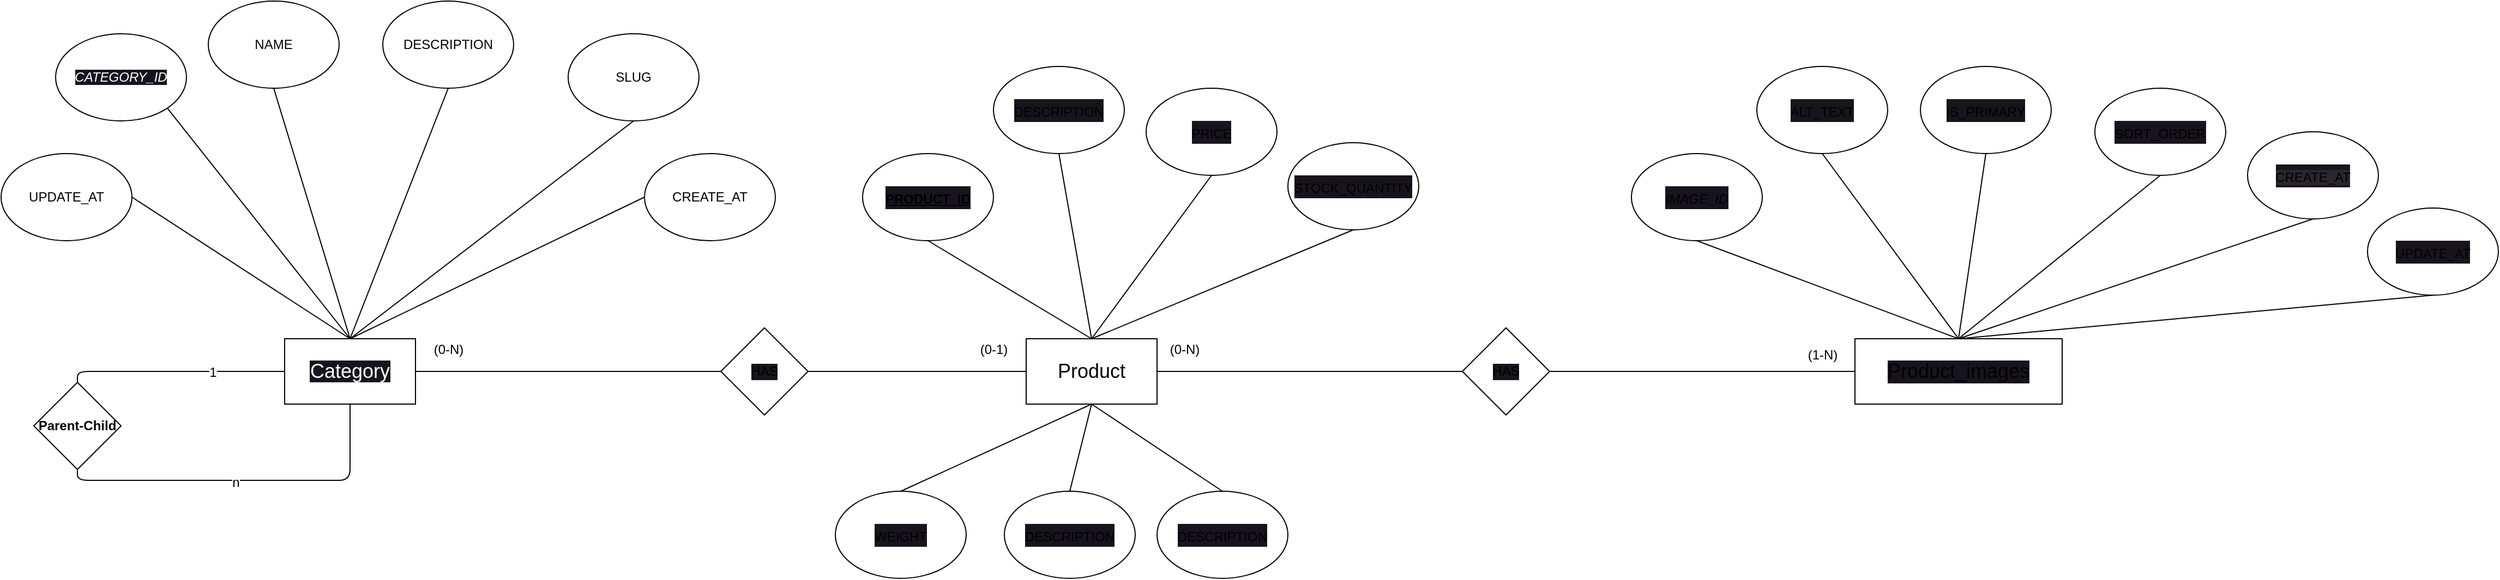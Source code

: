 <mxfile>
    <diagram id="ZuZ0NZf9SKrSVg9AD1OI" name="ERD">
        <mxGraphModel dx="1248" dy="889" grid="1" gridSize="10" guides="1" tooltips="1" connect="1" arrows="1" fold="1" page="1" pageScale="1" pageWidth="850" pageHeight="1100" math="0" shadow="0">
            <root>
                <mxCell id="0"/>
                <mxCell id="1" parent="0"/>
                <mxCell id="16" style="edgeStyle=none;html=1;exitX=0.5;exitY=0;exitDx=0;exitDy=0;entryX=1;entryY=0.5;entryDx=0;entryDy=0;endArrow=none;endFill=0;" parent="1" source="2" target="8" edge="1">
                    <mxGeometry relative="1" as="geometry"/>
                </mxCell>
                <mxCell id="17" style="edgeStyle=none;html=1;exitX=0.5;exitY=0;exitDx=0;exitDy=0;entryX=1;entryY=1;entryDx=0;entryDy=0;endArrow=none;endFill=0;" parent="1" source="2" target="3" edge="1">
                    <mxGeometry relative="1" as="geometry"/>
                </mxCell>
                <mxCell id="18" style="edgeStyle=none;html=1;exitX=0.5;exitY=0;exitDx=0;exitDy=0;entryX=0.5;entryY=1;entryDx=0;entryDy=0;endArrow=none;endFill=0;" parent="1" source="2" target="4" edge="1">
                    <mxGeometry relative="1" as="geometry"/>
                </mxCell>
                <mxCell id="19" style="edgeStyle=none;html=1;exitX=0.5;exitY=0;exitDx=0;exitDy=0;entryX=0.5;entryY=1;entryDx=0;entryDy=0;endArrow=none;endFill=0;" parent="1" source="2" target="5" edge="1">
                    <mxGeometry relative="1" as="geometry"/>
                </mxCell>
                <mxCell id="20" style="edgeStyle=none;html=1;exitX=0.5;exitY=0;exitDx=0;exitDy=0;entryX=0.5;entryY=1;entryDx=0;entryDy=0;endArrow=none;endFill=0;" parent="1" source="2" target="6" edge="1">
                    <mxGeometry relative="1" as="geometry"/>
                </mxCell>
                <mxCell id="21" style="edgeStyle=none;html=1;exitX=0.5;exitY=0;exitDx=0;exitDy=0;entryX=0;entryY=0.5;entryDx=0;entryDy=0;endArrow=none;endFill=0;" parent="1" source="2" target="7" edge="1">
                    <mxGeometry relative="1" as="geometry"/>
                </mxCell>
                <mxCell id="24" style="edgeStyle=orthogonalEdgeStyle;html=1;exitX=0.5;exitY=1;exitDx=0;exitDy=0;entryX=0.5;entryY=1;entryDx=0;entryDy=0;endArrow=none;endFill=0;" parent="1" source="2" target="22" edge="1">
                    <mxGeometry relative="1" as="geometry"/>
                </mxCell>
                <mxCell id="29" value="&lt;font style=&quot;font-size: 12px;&quot;&gt;n&lt;/font&gt;" style="edgeLabel;html=1;align=center;verticalAlign=middle;resizable=0;points=[];" vertex="1" connectable="0" parent="24">
                    <mxGeometry x="0.063" y="2" relative="1" as="geometry">
                        <mxPoint as="offset"/>
                    </mxGeometry>
                </mxCell>
                <mxCell id="52" style="edgeStyle=orthogonalEdgeStyle;html=1;exitX=1;exitY=0.5;exitDx=0;exitDy=0;fontFamily=Helvetica;fontSize=12;endArrow=none;endFill=0;" edge="1" parent="1" source="2" target="51">
                    <mxGeometry relative="1" as="geometry"/>
                </mxCell>
                <mxCell id="2" value="&lt;div style=&quot;color: rgb(255, 255, 255); font-size: 18px; line-height: 27px;&quot;&gt;&lt;span style=&quot;background-color: rgb(24, 20, 29);&quot;&gt;Category&lt;/span&gt;&lt;/div&gt;" style="rounded=0;whiteSpace=wrap;html=1;" parent="1" vertex="1">
                    <mxGeometry x="260" y="360" width="120" height="60" as="geometry"/>
                </mxCell>
                <mxCell id="3" value="&lt;font color=&quot;#ffffff&quot;&gt;&lt;span style=&quot;background-color: rgb(24, 20, 29);&quot;&gt;&lt;i&gt;CATEGORY_ID&lt;/i&gt;&lt;/span&gt;&lt;/font&gt;" style="ellipse;whiteSpace=wrap;html=1;" parent="1" vertex="1">
                    <mxGeometry x="50" y="80" width="120" height="80" as="geometry"/>
                </mxCell>
                <mxCell id="4" value="NAME" style="ellipse;whiteSpace=wrap;html=1;" parent="1" vertex="1">
                    <mxGeometry x="190" y="50" width="120" height="80" as="geometry"/>
                </mxCell>
                <mxCell id="5" value="DESCRIPTION" style="ellipse;whiteSpace=wrap;html=1;" parent="1" vertex="1">
                    <mxGeometry x="350" y="50" width="120" height="80" as="geometry"/>
                </mxCell>
                <mxCell id="6" value="SLUG" style="ellipse;whiteSpace=wrap;html=1;" parent="1" vertex="1">
                    <mxGeometry x="520" y="80" width="120" height="80" as="geometry"/>
                </mxCell>
                <mxCell id="7" value="CREATE_AT" style="ellipse;whiteSpace=wrap;html=1;" parent="1" vertex="1">
                    <mxGeometry x="590" y="190" width="120" height="80" as="geometry"/>
                </mxCell>
                <mxCell id="8" value="UPDATE_AT" style="ellipse;whiteSpace=wrap;html=1;" parent="1" vertex="1">
                    <mxGeometry y="190" width="120" height="80" as="geometry"/>
                </mxCell>
                <mxCell id="49" style="edgeStyle=orthogonalEdgeStyle;html=1;exitX=0.5;exitY=0;exitDx=0;exitDy=0;entryX=0;entryY=0.5;entryDx=0;entryDy=0;fontFamily=Helvetica;fontSize=12;endArrow=none;endFill=0;" edge="1" parent="1" source="22" target="2">
                    <mxGeometry relative="1" as="geometry"/>
                </mxCell>
                <mxCell id="50" value="1" style="edgeLabel;html=1;align=center;verticalAlign=middle;resizable=0;points=[];fontSize=12;fontFamily=Helvetica;" vertex="1" connectable="0" parent="49">
                    <mxGeometry x="0.333" y="-1" relative="1" as="geometry">
                        <mxPoint as="offset"/>
                    </mxGeometry>
                </mxCell>
                <mxCell id="22" value="&lt;b&gt;Parent-Child&lt;/b&gt;" style="rhombus;whiteSpace=wrap;html=1;" parent="1" vertex="1">
                    <mxGeometry x="30" y="400" width="80" height="80" as="geometry"/>
                </mxCell>
                <mxCell id="60" style="edgeStyle=none;html=1;exitX=0.5;exitY=0;exitDx=0;exitDy=0;entryX=0.5;entryY=1;entryDx=0;entryDy=0;fontFamily=Helvetica;fontSize=12;endArrow=none;endFill=0;" edge="1" parent="1" source="30" target="32">
                    <mxGeometry relative="1" as="geometry"/>
                </mxCell>
                <mxCell id="61" style="edgeStyle=none;html=1;exitX=0.5;exitY=0;exitDx=0;exitDy=0;entryX=0.5;entryY=1;entryDx=0;entryDy=0;fontFamily=Helvetica;fontSize=12;endArrow=none;endFill=0;" edge="1" parent="1" source="30" target="33">
                    <mxGeometry relative="1" as="geometry"/>
                </mxCell>
                <mxCell id="79" style="edgeStyle=none;html=1;exitX=0.5;exitY=1;exitDx=0;exitDy=0;entryX=0.5;entryY=0;entryDx=0;entryDy=0;fontFamily=Helvetica;fontSize=12;endArrow=none;endFill=0;" edge="1" parent="1" source="30" target="75">
                    <mxGeometry relative="1" as="geometry"/>
                </mxCell>
                <mxCell id="30" value="&lt;font style=&quot;font-size: 18px;&quot;&gt;Product&lt;/font&gt;" style="rounded=0;whiteSpace=wrap;html=1;fontSize=12;" vertex="1" parent="1">
                    <mxGeometry x="940" y="360" width="120" height="60" as="geometry"/>
                </mxCell>
                <mxCell id="40" style="edgeStyle=none;html=1;exitX=0.5;exitY=0;exitDx=0;exitDy=0;entryX=0.5;entryY=1;entryDx=0;entryDy=0;fontSize=18;endArrow=none;endFill=0;" edge="1" parent="1" source="31" target="35">
                    <mxGeometry relative="1" as="geometry"/>
                </mxCell>
                <mxCell id="41" style="edgeStyle=none;html=1;exitX=0.5;exitY=0;exitDx=0;exitDy=0;entryX=0.5;entryY=1;entryDx=0;entryDy=0;fontSize=18;endArrow=none;endFill=0;" edge="1" parent="1" source="31" target="36">
                    <mxGeometry relative="1" as="geometry"/>
                </mxCell>
                <mxCell id="42" style="edgeStyle=none;html=1;exitX=0.5;exitY=0;exitDx=0;exitDy=0;entryX=0.5;entryY=1;entryDx=0;entryDy=0;fontSize=18;endArrow=none;endFill=0;" edge="1" parent="1" source="31" target="37">
                    <mxGeometry relative="1" as="geometry"/>
                </mxCell>
                <mxCell id="44" style="edgeStyle=none;html=1;exitX=0.5;exitY=0;exitDx=0;exitDy=0;entryX=0.5;entryY=1;entryDx=0;entryDy=0;fontSize=18;endArrow=none;endFill=0;" edge="1" parent="1" source="31" target="38">
                    <mxGeometry relative="1" as="geometry">
                        <mxPoint x="2030" y="280" as="targetPoint"/>
                    </mxGeometry>
                </mxCell>
                <mxCell id="71" style="edgeStyle=none;html=1;exitX=0.5;exitY=0;exitDx=0;exitDy=0;entryX=0.5;entryY=1;entryDx=0;entryDy=0;fontFamily=Helvetica;fontSize=12;endArrow=none;endFill=0;" edge="1" parent="1" source="31" target="67">
                    <mxGeometry relative="1" as="geometry"/>
                </mxCell>
                <mxCell id="72" style="edgeStyle=none;html=1;exitX=0.5;exitY=0;exitDx=0;exitDy=0;entryX=0.5;entryY=1;entryDx=0;entryDy=0;fontFamily=Helvetica;fontSize=12;endArrow=none;endFill=0;" edge="1" parent="1" source="31" target="70">
                    <mxGeometry relative="1" as="geometry"/>
                </mxCell>
                <mxCell id="31" value="Product_images" style="rounded=0;whiteSpace=wrap;html=1;labelBackgroundColor=#18141d;fontSize=18;" vertex="1" parent="1">
                    <mxGeometry x="1700" y="360" width="190" height="60" as="geometry"/>
                </mxCell>
                <mxCell id="32" value="&lt;font style=&quot;font-size: 12px;&quot;&gt;&lt;u&gt;&lt;b&gt;PRODUCT_ID&lt;/b&gt;&lt;/u&gt;&lt;/font&gt;" style="ellipse;whiteSpace=wrap;html=1;labelBackgroundColor=#18141d;fontSize=18;" vertex="1" parent="1">
                    <mxGeometry x="790" y="190" width="120" height="80" as="geometry"/>
                </mxCell>
                <mxCell id="33" value="&lt;font style=&quot;font-size: 12px;&quot;&gt;DESCRIPTION&lt;/font&gt;" style="ellipse;whiteSpace=wrap;html=1;labelBackgroundColor=#18141d;fontSize=18;" vertex="1" parent="1">
                    <mxGeometry x="910" y="110" width="120" height="80" as="geometry"/>
                </mxCell>
                <mxCell id="35" value="&lt;font style=&quot;font-size: 12px;&quot;&gt;&lt;i&gt;IMAGE_ID&lt;/i&gt;&lt;/font&gt;" style="ellipse;whiteSpace=wrap;html=1;labelBackgroundColor=#18141d;fontSize=18;" vertex="1" parent="1">
                    <mxGeometry x="1495" y="190" width="120" height="80" as="geometry"/>
                </mxCell>
                <mxCell id="36" value="&lt;font style=&quot;font-size: 12px;&quot;&gt;ALT_TEXT&lt;/font&gt;" style="ellipse;whiteSpace=wrap;html=1;labelBackgroundColor=#18141d;fontSize=18;" vertex="1" parent="1">
                    <mxGeometry x="1610" y="110" width="120" height="80" as="geometry"/>
                </mxCell>
                <mxCell id="37" value="&lt;font style=&quot;font-size: 12px;&quot;&gt;IS_PRIMARY&lt;/font&gt;" style="ellipse;whiteSpace=wrap;html=1;labelBackgroundColor=#18141d;fontSize=18;" vertex="1" parent="1">
                    <mxGeometry x="1760" y="110" width="120" height="80" as="geometry"/>
                </mxCell>
                <mxCell id="38" value="&lt;font style=&quot;font-size: 12px;&quot;&gt;SORT_ORDER&lt;/font&gt;" style="ellipse;whiteSpace=wrap;html=1;labelBackgroundColor=#18141d;fontSize=18;" vertex="1" parent="1">
                    <mxGeometry x="1920" y="130" width="120" height="80" as="geometry"/>
                </mxCell>
                <mxCell id="47" style="edgeStyle=none;html=1;exitX=0;exitY=0.5;exitDx=0;exitDy=0;entryX=1;entryY=0.5;entryDx=0;entryDy=0;fontFamily=Helvetica;fontSize=12;endArrow=none;endFill=0;" edge="1" parent="1" source="45" target="30">
                    <mxGeometry relative="1" as="geometry"/>
                </mxCell>
                <mxCell id="48" style="edgeStyle=none;html=1;exitX=1;exitY=0.5;exitDx=0;exitDy=0;entryX=0;entryY=0.5;entryDx=0;entryDy=0;fontFamily=Helvetica;fontSize=12;endArrow=none;endFill=0;" edge="1" parent="1" source="45" target="31">
                    <mxGeometry relative="1" as="geometry"/>
                </mxCell>
                <mxCell id="45" value="HAS" style="rhombus;whiteSpace=wrap;html=1;labelBackgroundColor=#18141d;fontFamily=Helvetica;fontSize=12;" vertex="1" parent="1">
                    <mxGeometry x="1340" y="350" width="80" height="80" as="geometry"/>
                </mxCell>
                <mxCell id="53" style="html=1;exitX=1;exitY=0.5;exitDx=0;exitDy=0;fontFamily=Helvetica;fontSize=12;endArrow=none;endFill=0;" edge="1" parent="1" source="51" target="30">
                    <mxGeometry relative="1" as="geometry"/>
                </mxCell>
                <mxCell id="51" value="HAS" style="rhombus;whiteSpace=wrap;html=1;labelBackgroundColor=#18141d;fontFamily=Helvetica;fontSize=12;" vertex="1" parent="1">
                    <mxGeometry x="660" y="350" width="80" height="80" as="geometry"/>
                </mxCell>
                <mxCell id="54" value="(0-N)" style="text;html=1;align=center;verticalAlign=middle;resizable=0;points=[];autosize=1;strokeColor=none;fillColor=none;fontSize=12;fontFamily=Helvetica;" vertex="1" parent="1">
                    <mxGeometry x="385" y="355" width="50" height="30" as="geometry"/>
                </mxCell>
                <mxCell id="55" value="(0-1)" style="text;html=1;align=center;verticalAlign=middle;resizable=0;points=[];autosize=1;strokeColor=none;fillColor=none;fontSize=12;fontFamily=Helvetica;" vertex="1" parent="1">
                    <mxGeometry x="885" y="355" width="50" height="30" as="geometry"/>
                </mxCell>
                <mxCell id="56" value="(0-N)" style="text;html=1;align=center;verticalAlign=middle;resizable=0;points=[];autosize=1;strokeColor=none;fillColor=none;fontSize=12;fontFamily=Helvetica;" vertex="1" parent="1">
                    <mxGeometry x="1060" y="355" width="50" height="30" as="geometry"/>
                </mxCell>
                <mxCell id="57" value="(1-N)" style="text;html=1;align=center;verticalAlign=middle;resizable=0;points=[];autosize=1;strokeColor=none;fillColor=none;fontSize=12;fontFamily=Helvetica;" vertex="1" parent="1">
                    <mxGeometry x="1645" y="360" width="50" height="30" as="geometry"/>
                </mxCell>
                <mxCell id="63" style="edgeStyle=none;html=1;exitX=0.5;exitY=1;exitDx=0;exitDy=0;entryX=0.5;entryY=0;entryDx=0;entryDy=0;fontFamily=Helvetica;fontSize=12;endArrow=none;endFill=0;" edge="1" parent="1" source="62" target="30">
                    <mxGeometry relative="1" as="geometry"/>
                </mxCell>
                <mxCell id="62" value="&lt;span style=&quot;font-size: 12px;&quot;&gt;PRICE&lt;/span&gt;" style="ellipse;whiteSpace=wrap;html=1;labelBackgroundColor=#18141d;fontSize=18;" vertex="1" parent="1">
                    <mxGeometry x="1050" y="130" width="120" height="80" as="geometry"/>
                </mxCell>
                <mxCell id="65" style="edgeStyle=none;html=1;exitX=0.5;exitY=1;exitDx=0;exitDy=0;entryX=0.5;entryY=0;entryDx=0;entryDy=0;fontFamily=Helvetica;fontSize=12;endArrow=none;endFill=0;" edge="1" parent="1" source="64" target="30">
                    <mxGeometry relative="1" as="geometry"/>
                </mxCell>
                <mxCell id="64" value="&lt;font style=&quot;font-size: 12px;&quot;&gt;STOCK_QUANTITY&lt;/font&gt;" style="ellipse;whiteSpace=wrap;html=1;labelBackgroundColor=#18141d;fontSize=18;" vertex="1" parent="1">
                    <mxGeometry x="1180" y="180" width="120" height="80" as="geometry"/>
                </mxCell>
                <mxCell id="67" value="&lt;span style=&quot;font-size: 12px; background-color: rgb(42, 37, 47);&quot;&gt;CREATE_AT&lt;/span&gt;" style="ellipse;whiteSpace=wrap;html=1;labelBackgroundColor=#18141d;fontSize=18;" vertex="1" parent="1">
                    <mxGeometry x="2060" y="170" width="120" height="80" as="geometry"/>
                </mxCell>
                <mxCell id="70" value="&lt;font style=&quot;font-size: 12px;&quot;&gt;UPDATE_AT&lt;/font&gt;" style="ellipse;whiteSpace=wrap;html=1;labelBackgroundColor=#18141d;fontSize=18;" vertex="1" parent="1">
                    <mxGeometry x="2170" y="240" width="120" height="80" as="geometry"/>
                </mxCell>
                <mxCell id="76" style="edgeStyle=none;html=1;exitX=0.5;exitY=0;exitDx=0;exitDy=0;entryX=0.5;entryY=1;entryDx=0;entryDy=0;fontFamily=Helvetica;fontSize=12;endArrow=none;endFill=0;" edge="1" parent="1" source="73" target="30">
                    <mxGeometry relative="1" as="geometry"/>
                </mxCell>
                <mxCell id="73" value="&lt;span style=&quot;font-size: 12px;&quot;&gt;WEIGHT&lt;/span&gt;" style="ellipse;whiteSpace=wrap;html=1;labelBackgroundColor=#18141d;fontSize=18;" vertex="1" parent="1">
                    <mxGeometry x="765" y="500" width="120" height="80" as="geometry"/>
                </mxCell>
                <mxCell id="77" style="edgeStyle=none;html=1;exitX=0.5;exitY=0;exitDx=0;exitDy=0;entryX=0.5;entryY=1;entryDx=0;entryDy=0;fontFamily=Helvetica;fontSize=12;endArrow=none;endFill=0;" edge="1" parent="1" source="74" target="30">
                    <mxGeometry relative="1" as="geometry"/>
                </mxCell>
                <mxCell id="74" value="&lt;font style=&quot;font-size: 12px;&quot;&gt;DESCRIPTION&lt;/font&gt;" style="ellipse;whiteSpace=wrap;html=1;labelBackgroundColor=#18141d;fontSize=18;" vertex="1" parent="1">
                    <mxGeometry x="920" y="500" width="120" height="80" as="geometry"/>
                </mxCell>
                <mxCell id="75" value="&lt;font style=&quot;font-size: 12px;&quot;&gt;DESCRIPTION&lt;/font&gt;" style="ellipse;whiteSpace=wrap;html=1;labelBackgroundColor=#18141d;fontSize=18;" vertex="1" parent="1">
                    <mxGeometry x="1060" y="500" width="120" height="80" as="geometry"/>
                </mxCell>
            </root>
        </mxGraphModel>
    </diagram>
    <diagram id="q20WUlvzmt6VdQU30xF4" name="sample">
        <mxGraphModel dx="2026" dy="1187" grid="1" gridSize="10" guides="1" tooltips="1" connect="1" arrows="1" fold="1" page="1" pageScale="1" pageWidth="850" pageHeight="1100" math="0" shadow="0">
            <root>
                <mxCell id="0"/>
                <mxCell id="1" parent="0"/>
            </root>
        </mxGraphModel>
    </diagram>
</mxfile>